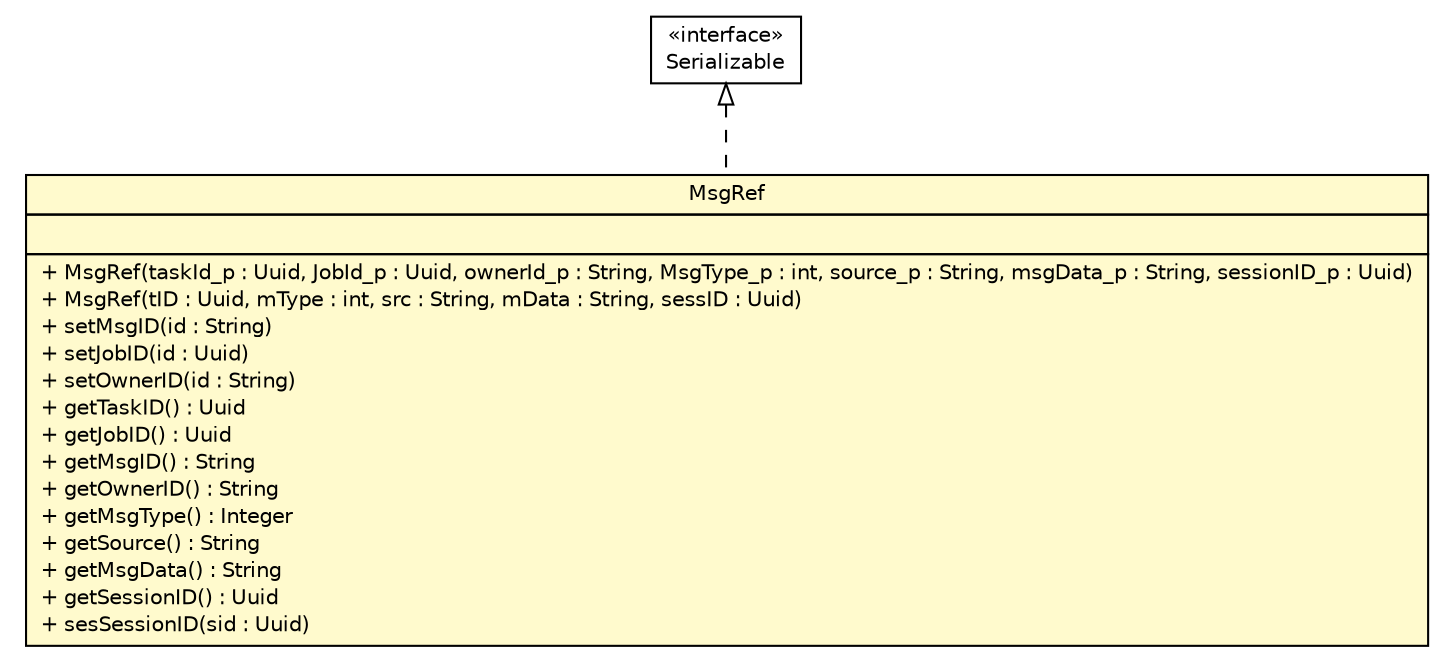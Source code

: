 #!/usr/local/bin/dot
#
# Class diagram 
# Generated by UMLGraph version R5_6 (http://www.umlgraph.org/)
#

digraph G {
	edge [fontname="Helvetica",fontsize=10,labelfontname="Helvetica",labelfontsize=10];
	node [fontname="Helvetica",fontsize=10,shape=plaintext];
	nodesep=0.25;
	ranksep=0.5;
	// sorcer.core.misc.MsgRef
	c300059 [label=<<table title="sorcer.core.misc.MsgRef" border="0" cellborder="1" cellspacing="0" cellpadding="2" port="p" bgcolor="lemonChiffon" href="./MsgRef.html">
		<tr><td><table border="0" cellspacing="0" cellpadding="1">
<tr><td align="center" balign="center"> MsgRef </td></tr>
		</table></td></tr>
		<tr><td><table border="0" cellspacing="0" cellpadding="1">
<tr><td align="left" balign="left">  </td></tr>
		</table></td></tr>
		<tr><td><table border="0" cellspacing="0" cellpadding="1">
<tr><td align="left" balign="left"> + MsgRef(taskId_p : Uuid, JobId_p : Uuid, ownerId_p : String, MsgType_p : int, source_p : String, msgData_p : String, sessionID_p : Uuid) </td></tr>
<tr><td align="left" balign="left"> + MsgRef(tID : Uuid, mType : int, src : String, mData : String, sessID : Uuid) </td></tr>
<tr><td align="left" balign="left"> + setMsgID(id : String) </td></tr>
<tr><td align="left" balign="left"> + setJobID(id : Uuid) </td></tr>
<tr><td align="left" balign="left"> + setOwnerID(id : String) </td></tr>
<tr><td align="left" balign="left"> + getTaskID() : Uuid </td></tr>
<tr><td align="left" balign="left"> + getJobID() : Uuid </td></tr>
<tr><td align="left" balign="left"> + getMsgID() : String </td></tr>
<tr><td align="left" balign="left"> + getOwnerID() : String </td></tr>
<tr><td align="left" balign="left"> + getMsgType() : Integer </td></tr>
<tr><td align="left" balign="left"> + getSource() : String </td></tr>
<tr><td align="left" balign="left"> + getMsgData() : String </td></tr>
<tr><td align="left" balign="left"> + getSessionID() : Uuid </td></tr>
<tr><td align="left" balign="left"> + sesSessionID(sid : Uuid) </td></tr>
		</table></td></tr>
		</table>>, URL="./MsgRef.html", fontname="Helvetica", fontcolor="black", fontsize=10.0];
	//sorcer.core.misc.MsgRef implements java.io.Serializable
	c300356:p -> c300059:p [dir=back,arrowtail=empty,style=dashed];
	// java.io.Serializable
	c300356 [label=<<table title="java.io.Serializable" border="0" cellborder="1" cellspacing="0" cellpadding="2" port="p" href="http://docs.oracle.com/javase/7/docs/api/java/io/Serializable.html">
		<tr><td><table border="0" cellspacing="0" cellpadding="1">
<tr><td align="center" balign="center"> &#171;interface&#187; </td></tr>
<tr><td align="center" balign="center"> Serializable </td></tr>
		</table></td></tr>
		</table>>, URL="http://docs.oracle.com/javase/7/docs/api/java/io/Serializable.html", fontname="Helvetica", fontcolor="black", fontsize=10.0];
}

